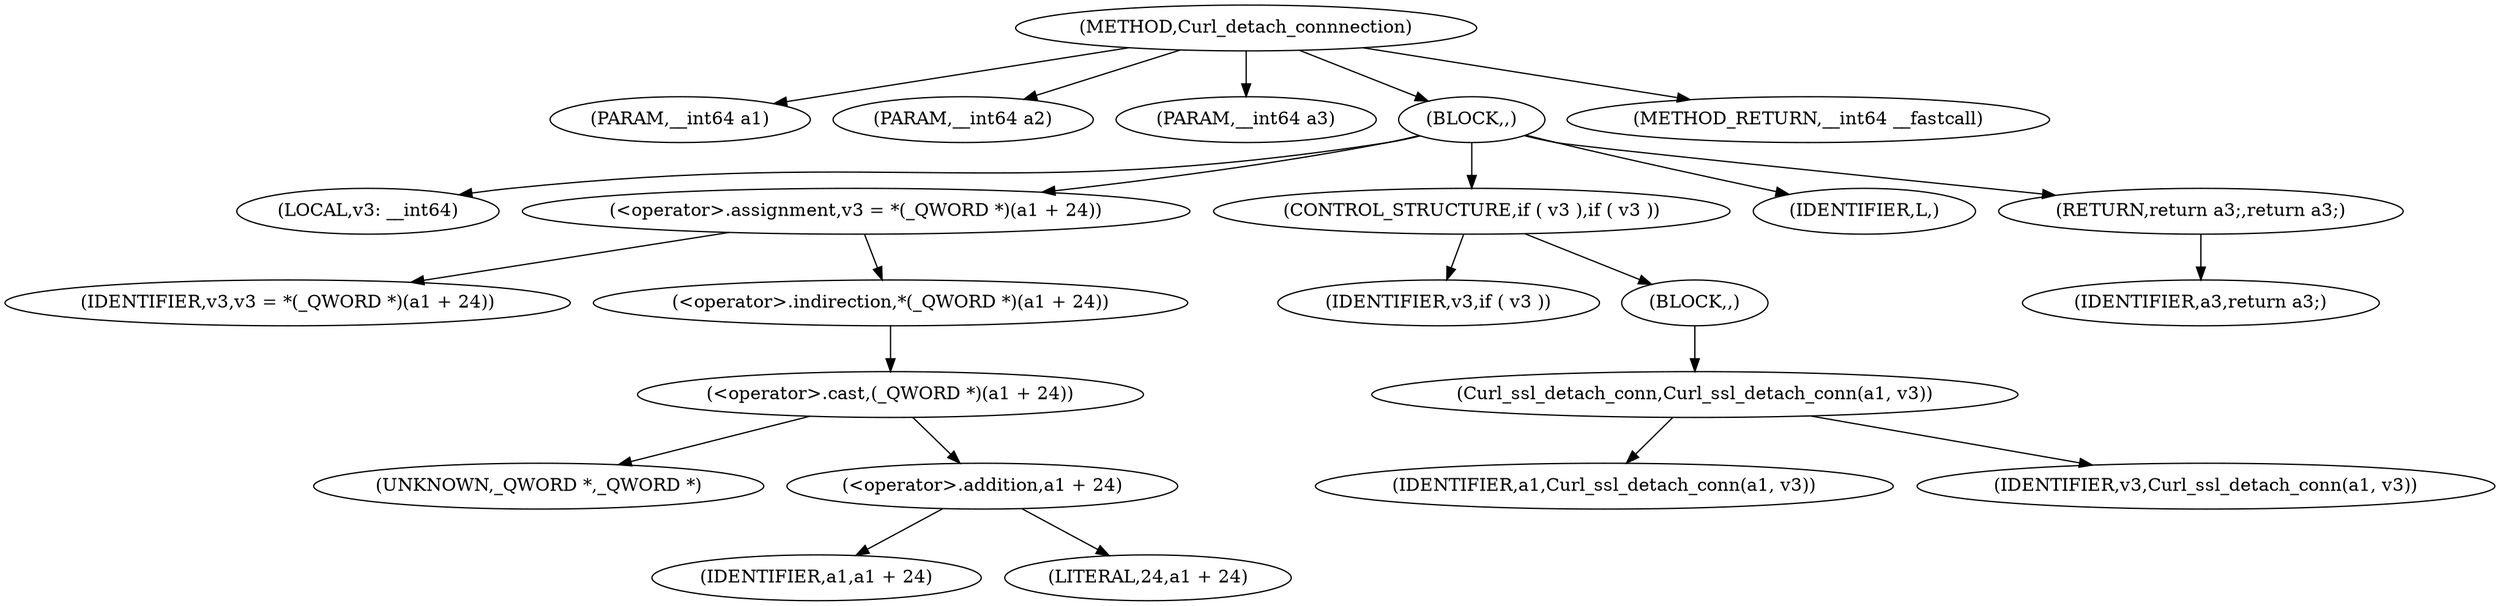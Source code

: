 digraph Curl_detach_connnection {  
"1000102" [label = "(METHOD,Curl_detach_connnection)" ]
"1000103" [label = "(PARAM,__int64 a1)" ]
"1000104" [label = "(PARAM,__int64 a2)" ]
"1000105" [label = "(PARAM,__int64 a3)" ]
"1000106" [label = "(BLOCK,,)" ]
"1000107" [label = "(LOCAL,v3: __int64)" ]
"1000108" [label = "(<operator>.assignment,v3 = *(_QWORD *)(a1 + 24))" ]
"1000109" [label = "(IDENTIFIER,v3,v3 = *(_QWORD *)(a1 + 24))" ]
"1000110" [label = "(<operator>.indirection,*(_QWORD *)(a1 + 24))" ]
"1000111" [label = "(<operator>.cast,(_QWORD *)(a1 + 24))" ]
"1000112" [label = "(UNKNOWN,_QWORD *,_QWORD *)" ]
"1000113" [label = "(<operator>.addition,a1 + 24)" ]
"1000114" [label = "(IDENTIFIER,a1,a1 + 24)" ]
"1000115" [label = "(LITERAL,24,a1 + 24)" ]
"1000116" [label = "(CONTROL_STRUCTURE,if ( v3 ),if ( v3 ))" ]
"1000117" [label = "(IDENTIFIER,v3,if ( v3 ))" ]
"1000118" [label = "(BLOCK,,)" ]
"1000119" [label = "(Curl_ssl_detach_conn,Curl_ssl_detach_conn(a1, v3))" ]
"1000120" [label = "(IDENTIFIER,a1,Curl_ssl_detach_conn(a1, v3))" ]
"1000121" [label = "(IDENTIFIER,v3,Curl_ssl_detach_conn(a1, v3))" ]
"1000122" [label = "(IDENTIFIER,L,)" ]
"1000123" [label = "(RETURN,return a3;,return a3;)" ]
"1000124" [label = "(IDENTIFIER,a3,return a3;)" ]
"1000125" [label = "(METHOD_RETURN,__int64 __fastcall)" ]
  "1000102" -> "1000103" 
  "1000102" -> "1000104" 
  "1000102" -> "1000105" 
  "1000102" -> "1000106" 
  "1000102" -> "1000125" 
  "1000106" -> "1000107" 
  "1000106" -> "1000108" 
  "1000106" -> "1000116" 
  "1000106" -> "1000122" 
  "1000106" -> "1000123" 
  "1000108" -> "1000109" 
  "1000108" -> "1000110" 
  "1000110" -> "1000111" 
  "1000111" -> "1000112" 
  "1000111" -> "1000113" 
  "1000113" -> "1000114" 
  "1000113" -> "1000115" 
  "1000116" -> "1000117" 
  "1000116" -> "1000118" 
  "1000118" -> "1000119" 
  "1000119" -> "1000120" 
  "1000119" -> "1000121" 
  "1000123" -> "1000124" 
}
